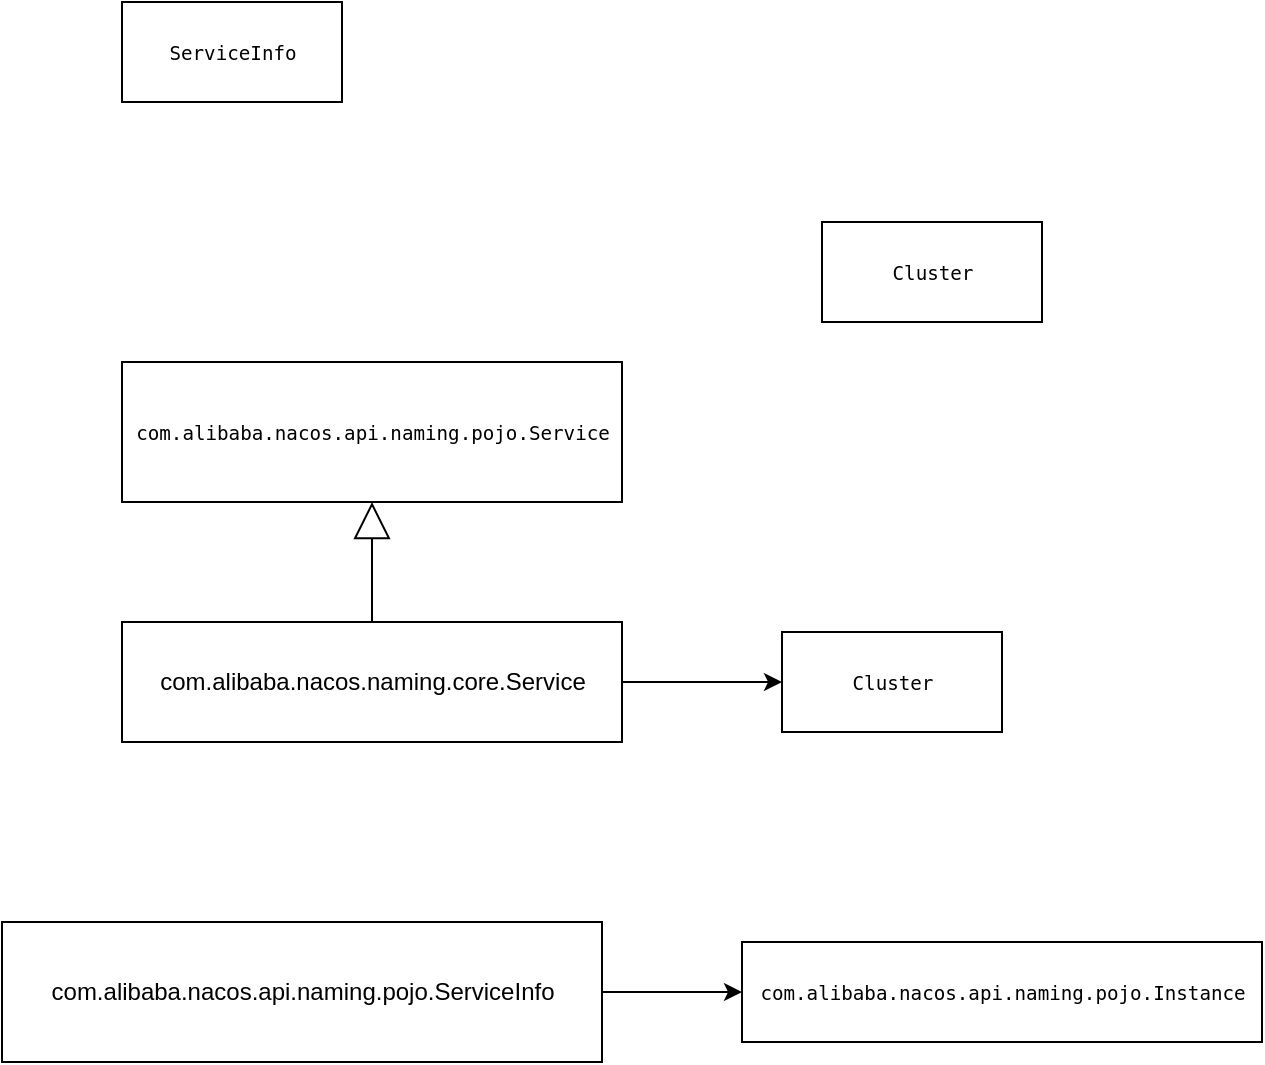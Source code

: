 <mxfile version="12.3.8" type="github" pages="1">
  <diagram id="kBemaTtvyLqc7f_1Prgw" name="Page-1">
    <mxGraphModel dx="1038" dy="548" grid="1" gridSize="10" guides="1" tooltips="1" connect="1" arrows="1" fold="1" page="1" pageScale="1" pageWidth="827" pageHeight="1169" math="0" shadow="0">
      <root>
        <mxCell id="0"/>
        <mxCell id="1" parent="0"/>
        <mxCell id="SP2vWgGdZDLDJQDs3RRh-2" value="&lt;pre style=&quot;background-color: rgb(255 , 255 , 255) ; font-size: 7.2pt&quot;&gt;ServiceInfo&lt;/pre&gt;" style="html=1;" vertex="1" parent="1">
          <mxGeometry x="200" y="110" width="110" height="50" as="geometry"/>
        </mxCell>
        <mxCell id="SP2vWgGdZDLDJQDs3RRh-3" value="&lt;pre style=&quot;background-color: rgb(255 , 255 , 255) ; font-size: 7.2pt&quot;&gt;&lt;span style=&quot;font-size: 7.2pt ; white-space: nowrap&quot;&gt;com.alibaba.nacos.api.naming.pojo.Instance&lt;/span&gt;&lt;/pre&gt;" style="html=1;" vertex="1" parent="1">
          <mxGeometry x="510" y="580" width="260" height="50" as="geometry"/>
        </mxCell>
        <mxCell id="SP2vWgGdZDLDJQDs3RRh-4" value="&lt;pre style=&quot;background-color: rgb(255 , 255 , 255) ; font-size: 7.2pt&quot;&gt;&lt;span style=&quot;font-size: 7.2pt ; white-space: nowrap&quot;&gt;com.alibaba.nacos.api.naming.pojo.&lt;/span&gt;Service&lt;/pre&gt;" style="html=1;" vertex="1" parent="1">
          <mxGeometry x="200" y="290" width="250" height="70" as="geometry"/>
        </mxCell>
        <mxCell id="SP2vWgGdZDLDJQDs3RRh-5" value="&lt;pre style=&quot;background-color: rgb(255 , 255 , 255) ; font-size: 7.2pt&quot;&gt;Cluster&lt;/pre&gt;" style="html=1;" vertex="1" parent="1">
          <mxGeometry x="550" y="220" width="110" height="50" as="geometry"/>
        </mxCell>
        <mxCell id="SP2vWgGdZDLDJQDs3RRh-9" style="edgeStyle=orthogonalEdgeStyle;rounded=0;orthogonalLoop=1;jettySize=auto;html=1;exitX=1;exitY=0.5;exitDx=0;exitDy=0;" edge="1" parent="1" source="SP2vWgGdZDLDJQDs3RRh-6" target="SP2vWgGdZDLDJQDs3RRh-8">
          <mxGeometry relative="1" as="geometry"/>
        </mxCell>
        <mxCell id="SP2vWgGdZDLDJQDs3RRh-6" value="com.alibaba.nacos.naming.core.Service" style="html=1;" vertex="1" parent="1">
          <mxGeometry x="200" y="420" width="250" height="60" as="geometry"/>
        </mxCell>
        <mxCell id="SP2vWgGdZDLDJQDs3RRh-7" value="&lt;br&gt;" style="endArrow=block;endSize=16;endFill=0;html=1;exitX=0.5;exitY=0;exitDx=0;exitDy=0;" edge="1" parent="1" source="SP2vWgGdZDLDJQDs3RRh-6" target="SP2vWgGdZDLDJQDs3RRh-4">
          <mxGeometry width="160" relative="1" as="geometry">
            <mxPoint x="310" y="420" as="sourcePoint"/>
            <mxPoint x="470" y="420" as="targetPoint"/>
          </mxGeometry>
        </mxCell>
        <mxCell id="SP2vWgGdZDLDJQDs3RRh-8" value="&lt;pre style=&quot;background-color: rgb(255 , 255 , 255) ; font-size: 7.2pt&quot;&gt;Cluster&lt;/pre&gt;" style="html=1;" vertex="1" parent="1">
          <mxGeometry x="530" y="425" width="110" height="50" as="geometry"/>
        </mxCell>
        <mxCell id="SP2vWgGdZDLDJQDs3RRh-11" style="edgeStyle=orthogonalEdgeStyle;rounded=0;orthogonalLoop=1;jettySize=auto;html=1;exitX=1;exitY=0.5;exitDx=0;exitDy=0;entryX=0;entryY=0.5;entryDx=0;entryDy=0;" edge="1" parent="1" source="SP2vWgGdZDLDJQDs3RRh-10" target="SP2vWgGdZDLDJQDs3RRh-3">
          <mxGeometry relative="1" as="geometry"/>
        </mxCell>
        <mxCell id="SP2vWgGdZDLDJQDs3RRh-10" value="com.alibaba.nacos.api.naming.pojo.ServiceInfo" style="html=1;" vertex="1" parent="1">
          <mxGeometry x="140" y="570" width="300" height="70" as="geometry"/>
        </mxCell>
      </root>
    </mxGraphModel>
  </diagram>
</mxfile>
